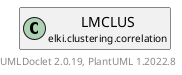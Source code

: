 @startuml
    remove .*\.(Instance|Par|Parameterizer|Factory)$
    set namespaceSeparator none
    hide empty fields
    hide empty methods

    class "<size:14>LMCLUS.Par\n<size:10>elki.clustering.correlation" as elki.clustering.correlation.LMCLUS.Par [[LMCLUS.Par.html]] {
        {static} +MAXDIM_ID: OptionID
        {static} +MINSIZE_ID: OptionID
        {static} +SAMPLINGL_ID: OptionID
        {static} +THRESHOLD_ID: OptionID
        {static} +RANDOM_ID: OptionID
        -maxdim: int
        -minsize: int
        -samplingLevel: int
        -threshold: double
        -rnd: RandomFactory
        +configure(Parameterization): void
        +make(): LMCLUS
    }

    interface "<size:14>Parameterizer\n<size:10>elki.utilities.optionhandling" as elki.utilities.optionhandling.Parameterizer [[../../utilities/optionhandling/Parameterizer.html]] {
        {abstract} +make(): Object
    }
    class "<size:14>LMCLUS\n<size:10>elki.clustering.correlation" as elki.clustering.correlation.LMCLUS [[LMCLUS.html]]

    elki.utilities.optionhandling.Parameterizer <|.. elki.clustering.correlation.LMCLUS.Par
    elki.clustering.correlation.LMCLUS +-- elki.clustering.correlation.LMCLUS.Par

    center footer UMLDoclet 2.0.19, PlantUML 1.2022.8
@enduml
